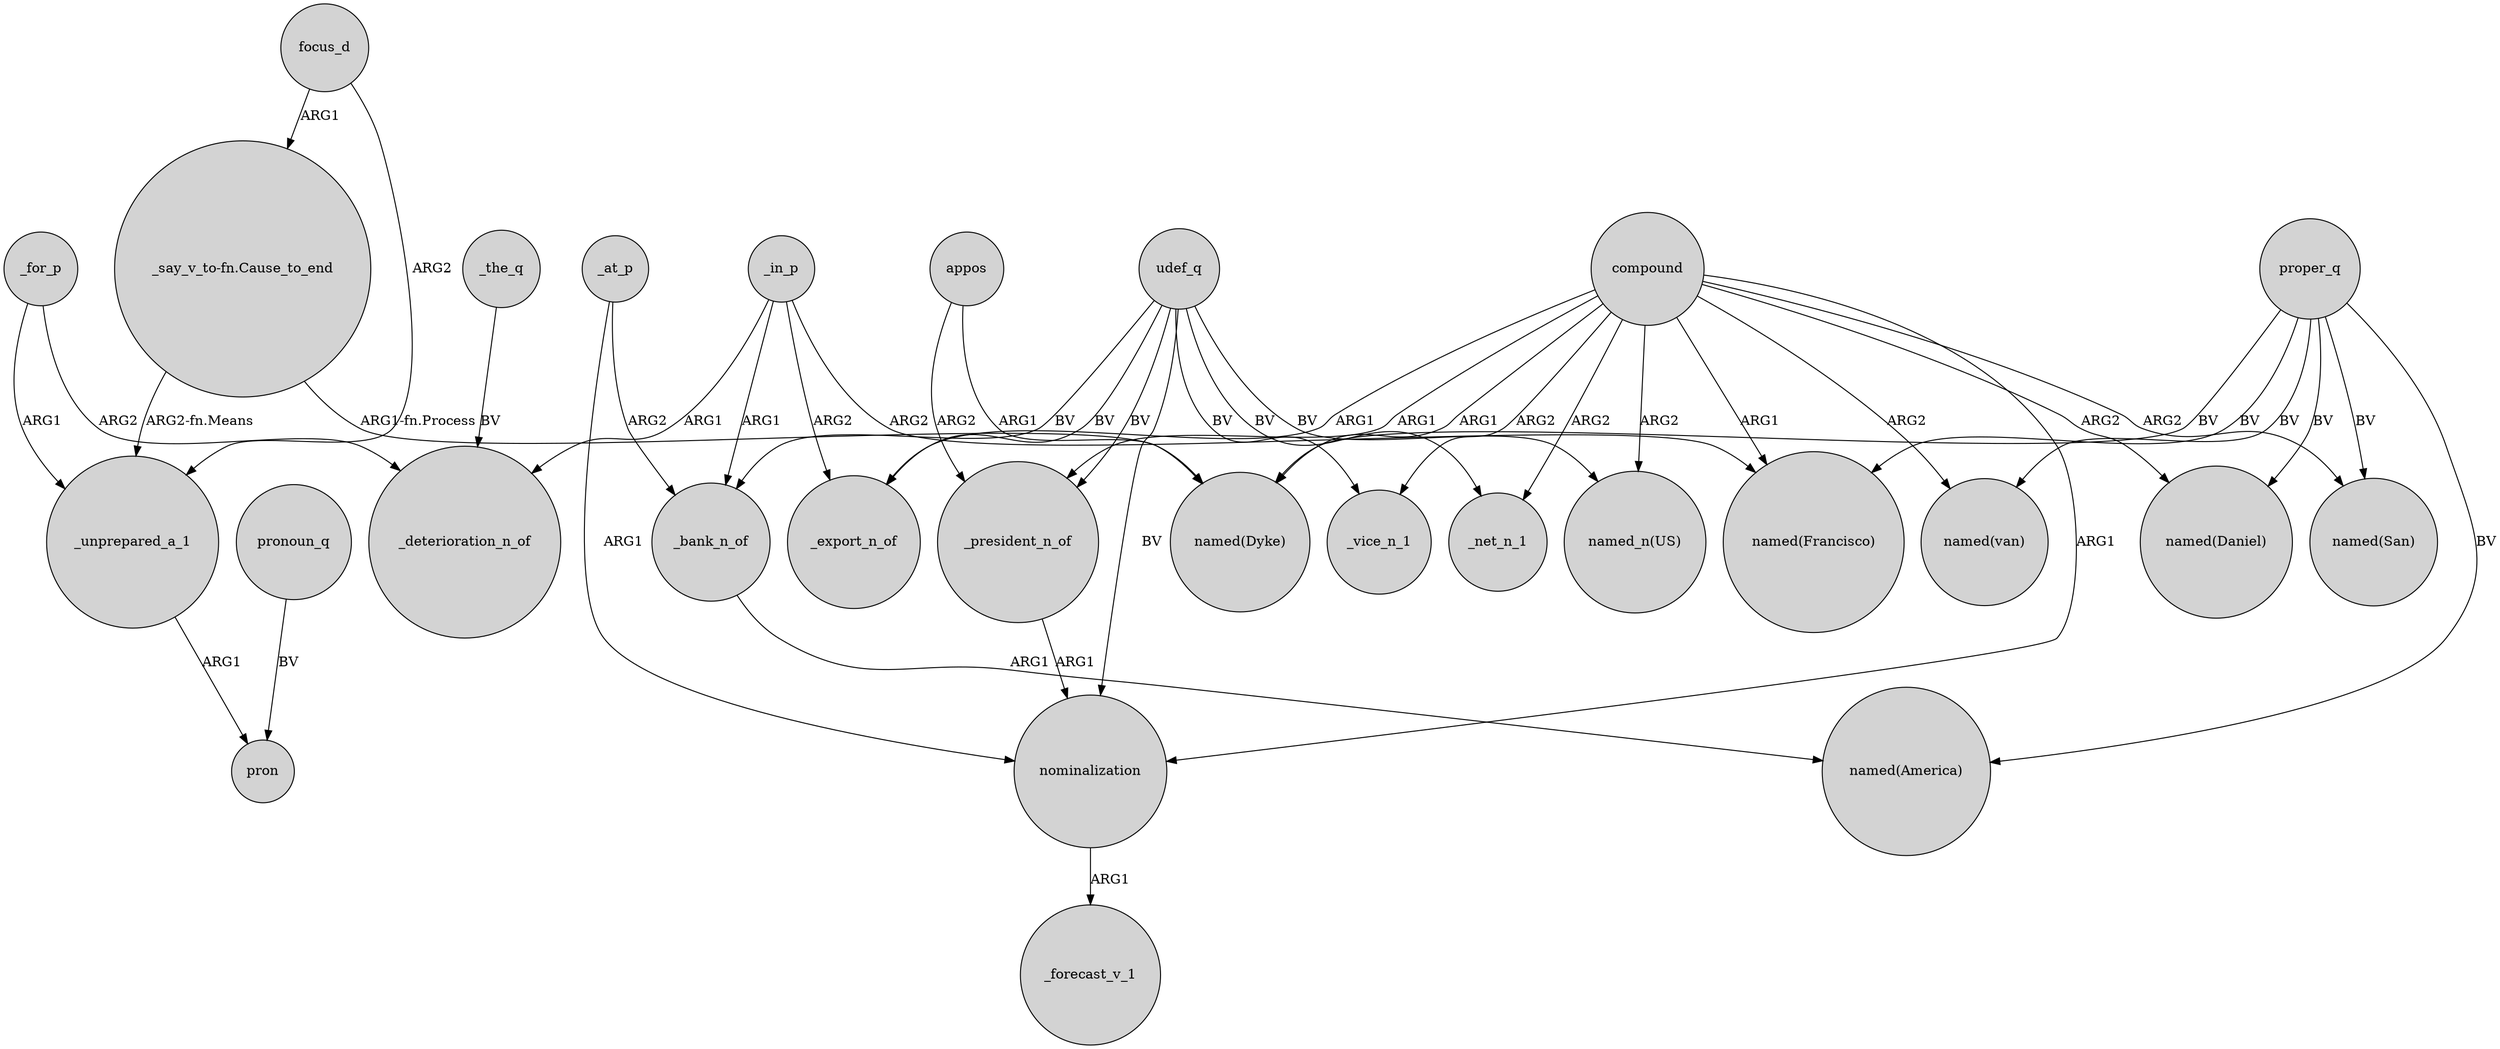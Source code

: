 digraph {
	node [shape=circle style=filled]
	_unprepared_a_1 -> pron [label=ARG1]
	_president_n_of -> nominalization [label=ARG1]
	appos -> _president_n_of [label=ARG2]
	_for_p -> _unprepared_a_1 [label=ARG1]
	compound -> _net_n_1 [label=ARG2]
	"_say_v_to-fn.Cause_to_end" -> _unprepared_a_1 [label="ARG2-fn.Means"]
	"_say_v_to-fn.Cause_to_end" -> "named(Dyke)" [label="ARG1-fn.Process"]
	_at_p -> _bank_n_of [label=ARG2]
	focus_d -> "_say_v_to-fn.Cause_to_end" [label=ARG1]
	proper_q -> "named(Dyke)" [label=BV]
	_in_p -> _deterioration_n_of [label=ARG1]
	udef_q -> nominalization [label=BV]
	_in_p -> "named(Francisco)" [label=ARG2]
	proper_q -> "named(America)" [label=BV]
	udef_q -> _export_n_of [label=BV]
	udef_q -> _bank_n_of [label=BV]
	proper_q -> "named(van)" [label=BV]
	compound -> _export_n_of [label=ARG1]
	pronoun_q -> pron [label=BV]
	compound -> nominalization [label=ARG1]
	_the_q -> _deterioration_n_of [label=BV]
	udef_q -> _vice_n_1 [label=BV]
	_at_p -> nominalization [label=ARG1]
	_in_p -> _bank_n_of [label=ARG1]
	focus_d -> _unprepared_a_1 [label=ARG2]
	proper_q -> "named(Daniel)" [label=BV]
	udef_q -> _net_n_1 [label=BV]
	_for_p -> _deterioration_n_of [label=ARG2]
	_bank_n_of -> "named(America)" [label=ARG1]
	compound -> "named(Francisco)" [label=ARG1]
	compound -> _vice_n_1 [label=ARG2]
	compound -> "named(Dyke)" [label=ARG1]
	compound -> "named(San)" [label=ARG2]
	nominalization -> _forecast_v_1 [label=ARG1]
	compound -> _president_n_of [label=ARG1]
	proper_q -> "named(San)" [label=BV]
	compound -> "named(Daniel)" [label=ARG2]
	proper_q -> "named(Francisco)" [label=BV]
	udef_q -> _president_n_of [label=BV]
	_in_p -> _export_n_of [label=ARG2]
	compound -> "named_n(US)" [label=ARG2]
	compound -> "named(van)" [label=ARG2]
	appos -> "named(Dyke)" [label=ARG1]
	udef_q -> "named_n(US)" [label=BV]
}
